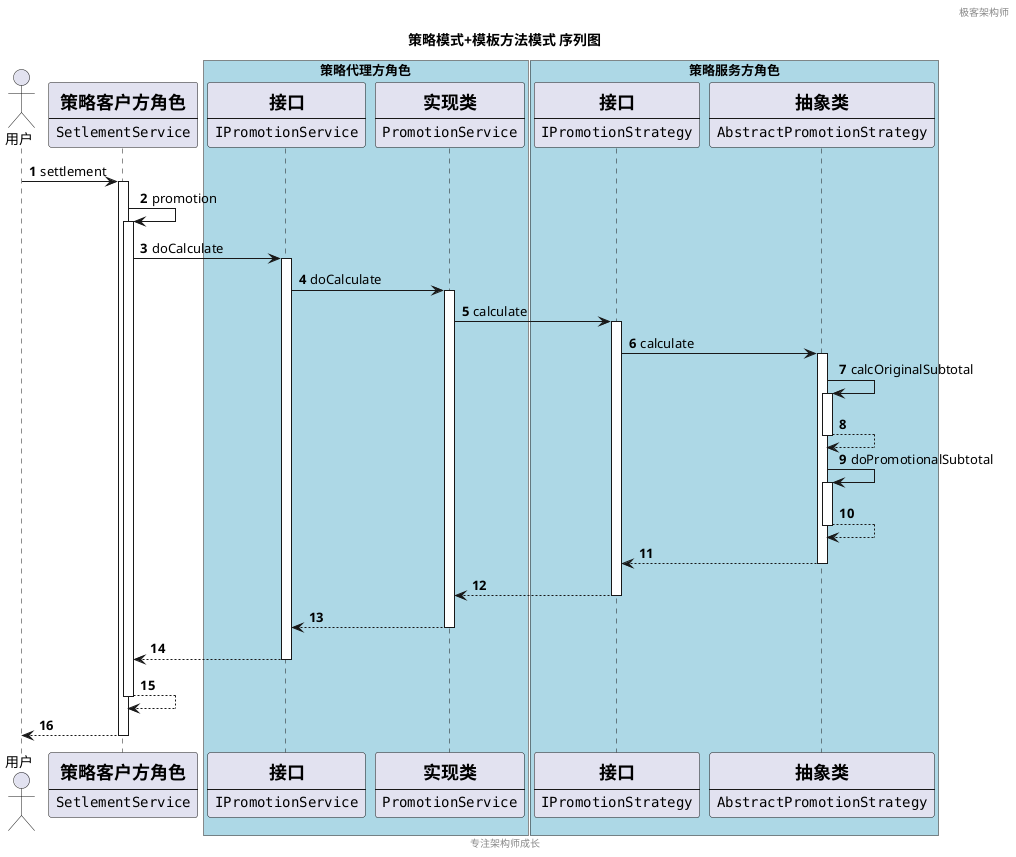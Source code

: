 @startuml

header 极客架构师
footer 专注架构师成长
title 策略模式+模板方法模式 序列图
autonumber

actor 用户
participant SetlementService [
                               =策略客户方角色
                               ----
                               ""SetlementService""
                               ]
box "策略代理方角色" #LightBlue
participant IPromotionService [
                               =接口
                               ----
                               ""IPromotionService""
                               ]
participant PromotionService [
                               =实现类
                               ----
                               ""PromotionService""
                               ]
end box
box "策略服务方角色" #LightBlue
participant IPromotionStrategy [
                               =接口
                               ----
                               ""IPromotionStrategy""
                               ]
participant AbstractPromotionStrategy [
                               =抽象类
                               ----
                               ""AbstractPromotionStrategy""
                               ]
end box

用户 -> SetlementService : settlement
activate SetlementService
SetlementService -> SetlementService : promotion
activate SetlementService
SetlementService -> IPromotionService : doCalculate
activate IPromotionService
IPromotionService -> PromotionService : doCalculate
activate PromotionService
PromotionService -> IPromotionStrategy : calculate
activate IPromotionStrategy
IPromotionStrategy -> AbstractPromotionStrategy : calculate
activate AbstractPromotionStrategy
AbstractPromotionStrategy -> AbstractPromotionStrategy : calcOriginalSubtotal
activate AbstractPromotionStrategy
AbstractPromotionStrategy --> AbstractPromotionStrategy
deactivate AbstractPromotionStrategy
AbstractPromotionStrategy -> AbstractPromotionStrategy : doPromotionalSubtotal
activate AbstractPromotionStrategy
AbstractPromotionStrategy --> AbstractPromotionStrategy
deactivate AbstractPromotionStrategy
AbstractPromotionStrategy --> IPromotionStrategy
deactivate AbstractPromotionStrategy
IPromotionStrategy --> PromotionService
deactivate IPromotionStrategy
PromotionService --> IPromotionService
deactivate PromotionService
IPromotionService --> SetlementService
deactivate IPromotionService
SetlementService --> SetlementService
deactivate SetlementService
return
@enduml